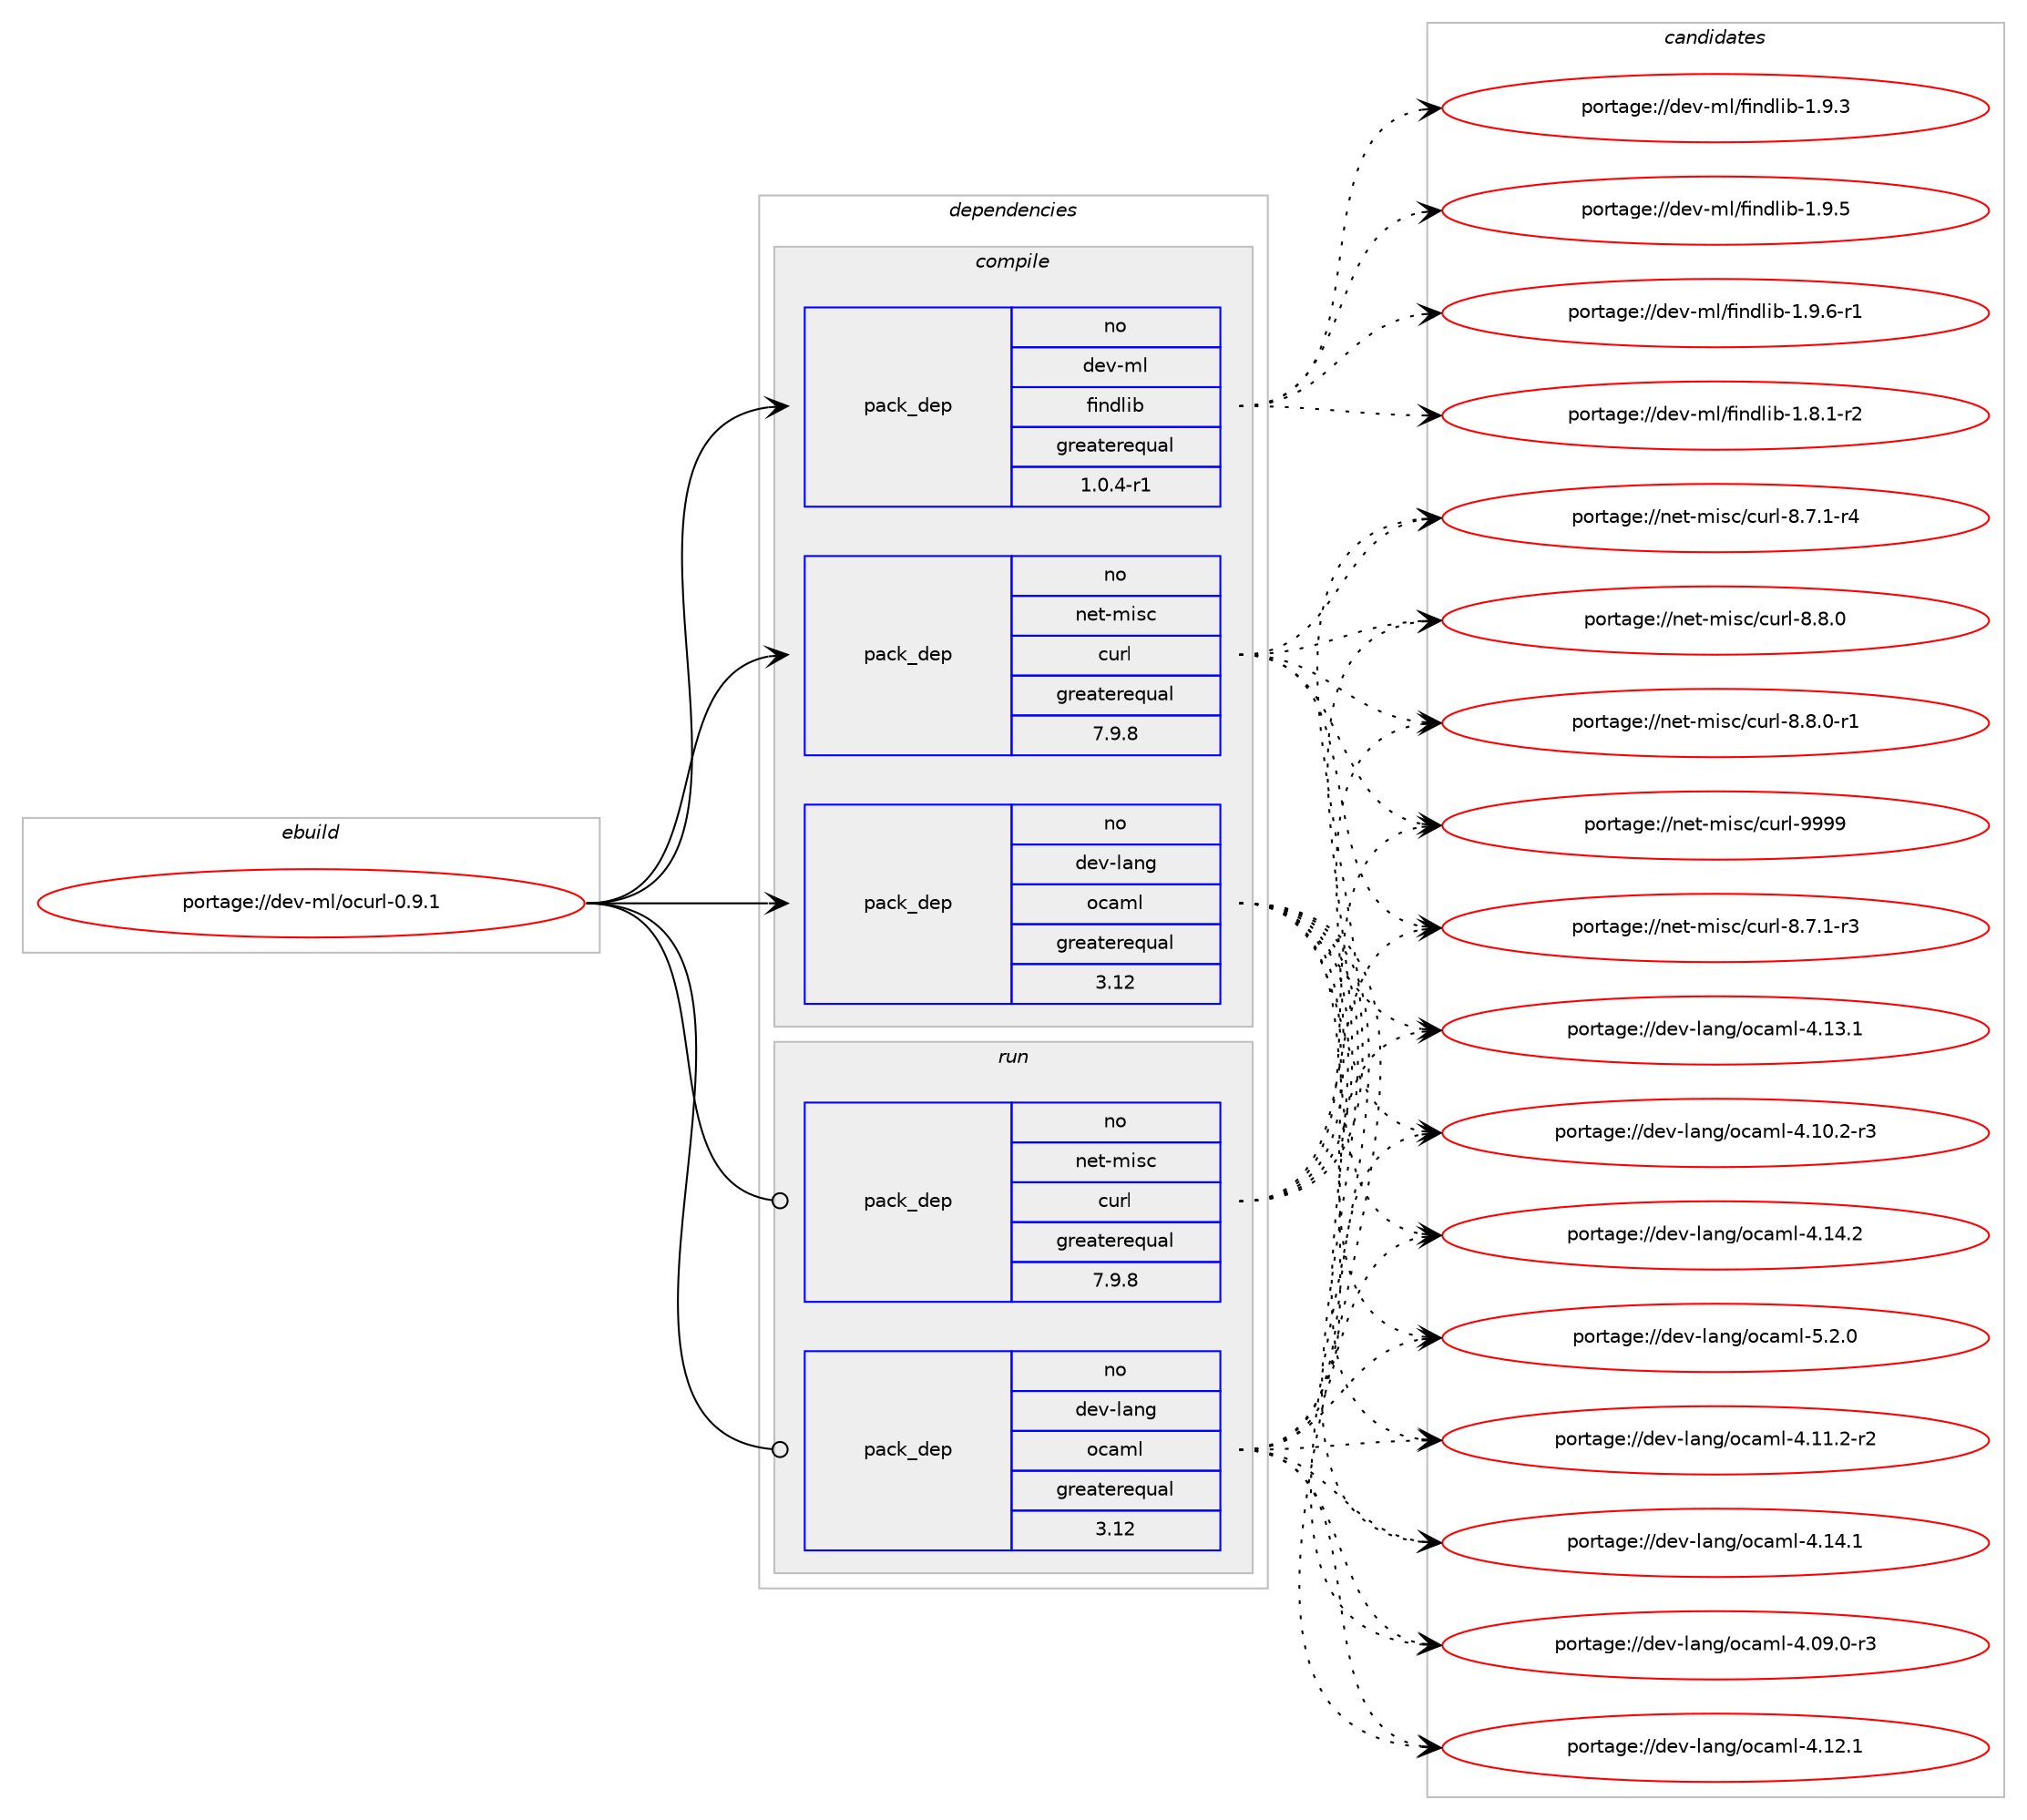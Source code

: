 digraph prolog {

# *************
# Graph options
# *************

newrank=true;
concentrate=true;
compound=true;
graph [rankdir=LR,fontname=Helvetica,fontsize=10,ranksep=1.5];#, ranksep=2.5, nodesep=0.2];
edge  [arrowhead=vee];
node  [fontname=Helvetica,fontsize=10];

# **********
# The ebuild
# **********

subgraph cluster_leftcol {
color=gray;
rank=same;
label=<<i>ebuild</i>>;
id [label="portage://dev-ml/ocurl-0.9.1", color=red, width=4, href="../dev-ml/ocurl-0.9.1.svg"];
}

# ****************
# The dependencies
# ****************

subgraph cluster_midcol {
color=gray;
label=<<i>dependencies</i>>;
subgraph cluster_compile {
fillcolor="#eeeeee";
style=filled;
label=<<i>compile</i>>;
subgraph pack31036 {
dependency61057 [label=<<TABLE BORDER="0" CELLBORDER="1" CELLSPACING="0" CELLPADDING="4" WIDTH="220"><TR><TD ROWSPAN="6" CELLPADDING="30">pack_dep</TD></TR><TR><TD WIDTH="110">no</TD></TR><TR><TD>dev-lang</TD></TR><TR><TD>ocaml</TD></TR><TR><TD>greaterequal</TD></TR><TR><TD>3.12</TD></TR></TABLE>>, shape=none, color=blue];
}
id:e -> dependency61057:w [weight=20,style="solid",arrowhead="vee"];
# *** BEGIN UNKNOWN DEPENDENCY TYPE (TODO) ***
# id -> package_dependency(portage://dev-ml/ocurl-0.9.1,install,no,dev-ml,camlp4,none,[,,],any_same_slot,[])
# *** END UNKNOWN DEPENDENCY TYPE (TODO) ***

subgraph pack31037 {
dependency61058 [label=<<TABLE BORDER="0" CELLBORDER="1" CELLSPACING="0" CELLPADDING="4" WIDTH="220"><TR><TD ROWSPAN="6" CELLPADDING="30">pack_dep</TD></TR><TR><TD WIDTH="110">no</TD></TR><TR><TD>dev-ml</TD></TR><TR><TD>findlib</TD></TR><TR><TD>greaterequal</TD></TR><TR><TD>1.0.4-r1</TD></TR></TABLE>>, shape=none, color=blue];
}
id:e -> dependency61058:w [weight=20,style="solid",arrowhead="vee"];
# *** BEGIN UNKNOWN DEPENDENCY TYPE (TODO) ***
# id -> package_dependency(portage://dev-ml/ocurl-0.9.1,install,no,dev-ml,lwt,none,[,,],any_same_slot,[])
# *** END UNKNOWN DEPENDENCY TYPE (TODO) ***

subgraph pack31038 {
dependency61059 [label=<<TABLE BORDER="0" CELLBORDER="1" CELLSPACING="0" CELLPADDING="4" WIDTH="220"><TR><TD ROWSPAN="6" CELLPADDING="30">pack_dep</TD></TR><TR><TD WIDTH="110">no</TD></TR><TR><TD>net-misc</TD></TR><TR><TD>curl</TD></TR><TR><TD>greaterequal</TD></TR><TR><TD>7.9.8</TD></TR></TABLE>>, shape=none, color=blue];
}
id:e -> dependency61059:w [weight=20,style="solid",arrowhead="vee"];
}
subgraph cluster_compileandrun {
fillcolor="#eeeeee";
style=filled;
label=<<i>compile and run</i>>;
}
subgraph cluster_run {
fillcolor="#eeeeee";
style=filled;
label=<<i>run</i>>;
subgraph pack31039 {
dependency61060 [label=<<TABLE BORDER="0" CELLBORDER="1" CELLSPACING="0" CELLPADDING="4" WIDTH="220"><TR><TD ROWSPAN="6" CELLPADDING="30">pack_dep</TD></TR><TR><TD WIDTH="110">no</TD></TR><TR><TD>dev-lang</TD></TR><TR><TD>ocaml</TD></TR><TR><TD>greaterequal</TD></TR><TR><TD>3.12</TD></TR></TABLE>>, shape=none, color=blue];
}
id:e -> dependency61060:w [weight=20,style="solid",arrowhead="odot"];
# *** BEGIN UNKNOWN DEPENDENCY TYPE (TODO) ***
# id -> package_dependency(portage://dev-ml/ocurl-0.9.1,run,no,dev-lang,ocaml,none,[,,],any_same_slot,[use(optenable(ocamlopt),none)])
# *** END UNKNOWN DEPENDENCY TYPE (TODO) ***

# *** BEGIN UNKNOWN DEPENDENCY TYPE (TODO) ***
# id -> package_dependency(portage://dev-ml/ocurl-0.9.1,run,no,dev-ml,camlp4,none,[,,],any_same_slot,[])
# *** END UNKNOWN DEPENDENCY TYPE (TODO) ***

# *** BEGIN UNKNOWN DEPENDENCY TYPE (TODO) ***
# id -> package_dependency(portage://dev-ml/ocurl-0.9.1,run,no,dev-ml,lwt,none,[,,],any_same_slot,[])
# *** END UNKNOWN DEPENDENCY TYPE (TODO) ***

subgraph pack31040 {
dependency61061 [label=<<TABLE BORDER="0" CELLBORDER="1" CELLSPACING="0" CELLPADDING="4" WIDTH="220"><TR><TD ROWSPAN="6" CELLPADDING="30">pack_dep</TD></TR><TR><TD WIDTH="110">no</TD></TR><TR><TD>net-misc</TD></TR><TR><TD>curl</TD></TR><TR><TD>greaterequal</TD></TR><TR><TD>7.9.8</TD></TR></TABLE>>, shape=none, color=blue];
}
id:e -> dependency61061:w [weight=20,style="solid",arrowhead="odot"];
}
}

# **************
# The candidates
# **************

subgraph cluster_choices {
rank=same;
color=gray;
label=<<i>candidates</i>>;

subgraph choice31036 {
color=black;
nodesep=1;
choice1001011184510897110103471119997109108455246485746484511451 [label="portage://dev-lang/ocaml-4.09.0-r3", color=red, width=4,href="../dev-lang/ocaml-4.09.0-r3.svg"];
choice1001011184510897110103471119997109108455246494846504511451 [label="portage://dev-lang/ocaml-4.10.2-r3", color=red, width=4,href="../dev-lang/ocaml-4.10.2-r3.svg"];
choice1001011184510897110103471119997109108455246494946504511450 [label="portage://dev-lang/ocaml-4.11.2-r2", color=red, width=4,href="../dev-lang/ocaml-4.11.2-r2.svg"];
choice100101118451089711010347111999710910845524649504649 [label="portage://dev-lang/ocaml-4.12.1", color=red, width=4,href="../dev-lang/ocaml-4.12.1.svg"];
choice100101118451089711010347111999710910845524649514649 [label="portage://dev-lang/ocaml-4.13.1", color=red, width=4,href="../dev-lang/ocaml-4.13.1.svg"];
choice100101118451089711010347111999710910845524649524649 [label="portage://dev-lang/ocaml-4.14.1", color=red, width=4,href="../dev-lang/ocaml-4.14.1.svg"];
choice100101118451089711010347111999710910845524649524650 [label="portage://dev-lang/ocaml-4.14.2", color=red, width=4,href="../dev-lang/ocaml-4.14.2.svg"];
choice1001011184510897110103471119997109108455346504648 [label="portage://dev-lang/ocaml-5.2.0", color=red, width=4,href="../dev-lang/ocaml-5.2.0.svg"];
dependency61057:e -> choice1001011184510897110103471119997109108455246485746484511451:w [style=dotted,weight="100"];
dependency61057:e -> choice1001011184510897110103471119997109108455246494846504511451:w [style=dotted,weight="100"];
dependency61057:e -> choice1001011184510897110103471119997109108455246494946504511450:w [style=dotted,weight="100"];
dependency61057:e -> choice100101118451089711010347111999710910845524649504649:w [style=dotted,weight="100"];
dependency61057:e -> choice100101118451089711010347111999710910845524649514649:w [style=dotted,weight="100"];
dependency61057:e -> choice100101118451089711010347111999710910845524649524649:w [style=dotted,weight="100"];
dependency61057:e -> choice100101118451089711010347111999710910845524649524650:w [style=dotted,weight="100"];
dependency61057:e -> choice1001011184510897110103471119997109108455346504648:w [style=dotted,weight="100"];
}
subgraph choice31037 {
color=black;
nodesep=1;
choice1001011184510910847102105110100108105984549465646494511450 [label="portage://dev-ml/findlib-1.8.1-r2", color=red, width=4,href="../dev-ml/findlib-1.8.1-r2.svg"];
choice100101118451091084710210511010010810598454946574651 [label="portage://dev-ml/findlib-1.9.3", color=red, width=4,href="../dev-ml/findlib-1.9.3.svg"];
choice100101118451091084710210511010010810598454946574653 [label="portage://dev-ml/findlib-1.9.5", color=red, width=4,href="../dev-ml/findlib-1.9.5.svg"];
choice1001011184510910847102105110100108105984549465746544511449 [label="portage://dev-ml/findlib-1.9.6-r1", color=red, width=4,href="../dev-ml/findlib-1.9.6-r1.svg"];
dependency61058:e -> choice1001011184510910847102105110100108105984549465646494511450:w [style=dotted,weight="100"];
dependency61058:e -> choice100101118451091084710210511010010810598454946574651:w [style=dotted,weight="100"];
dependency61058:e -> choice100101118451091084710210511010010810598454946574653:w [style=dotted,weight="100"];
dependency61058:e -> choice1001011184510910847102105110100108105984549465746544511449:w [style=dotted,weight="100"];
}
subgraph choice31038 {
color=black;
nodesep=1;
choice110101116451091051159947991171141084556465546494511451 [label="portage://net-misc/curl-8.7.1-r3", color=red, width=4,href="../net-misc/curl-8.7.1-r3.svg"];
choice110101116451091051159947991171141084556465546494511452 [label="portage://net-misc/curl-8.7.1-r4", color=red, width=4,href="../net-misc/curl-8.7.1-r4.svg"];
choice11010111645109105115994799117114108455646564648 [label="portage://net-misc/curl-8.8.0", color=red, width=4,href="../net-misc/curl-8.8.0.svg"];
choice110101116451091051159947991171141084556465646484511449 [label="portage://net-misc/curl-8.8.0-r1", color=red, width=4,href="../net-misc/curl-8.8.0-r1.svg"];
choice110101116451091051159947991171141084557575757 [label="portage://net-misc/curl-9999", color=red, width=4,href="../net-misc/curl-9999.svg"];
dependency61059:e -> choice110101116451091051159947991171141084556465546494511451:w [style=dotted,weight="100"];
dependency61059:e -> choice110101116451091051159947991171141084556465546494511452:w [style=dotted,weight="100"];
dependency61059:e -> choice11010111645109105115994799117114108455646564648:w [style=dotted,weight="100"];
dependency61059:e -> choice110101116451091051159947991171141084556465646484511449:w [style=dotted,weight="100"];
dependency61059:e -> choice110101116451091051159947991171141084557575757:w [style=dotted,weight="100"];
}
subgraph choice31039 {
color=black;
nodesep=1;
choice1001011184510897110103471119997109108455246485746484511451 [label="portage://dev-lang/ocaml-4.09.0-r3", color=red, width=4,href="../dev-lang/ocaml-4.09.0-r3.svg"];
choice1001011184510897110103471119997109108455246494846504511451 [label="portage://dev-lang/ocaml-4.10.2-r3", color=red, width=4,href="../dev-lang/ocaml-4.10.2-r3.svg"];
choice1001011184510897110103471119997109108455246494946504511450 [label="portage://dev-lang/ocaml-4.11.2-r2", color=red, width=4,href="../dev-lang/ocaml-4.11.2-r2.svg"];
choice100101118451089711010347111999710910845524649504649 [label="portage://dev-lang/ocaml-4.12.1", color=red, width=4,href="../dev-lang/ocaml-4.12.1.svg"];
choice100101118451089711010347111999710910845524649514649 [label="portage://dev-lang/ocaml-4.13.1", color=red, width=4,href="../dev-lang/ocaml-4.13.1.svg"];
choice100101118451089711010347111999710910845524649524649 [label="portage://dev-lang/ocaml-4.14.1", color=red, width=4,href="../dev-lang/ocaml-4.14.1.svg"];
choice100101118451089711010347111999710910845524649524650 [label="portage://dev-lang/ocaml-4.14.2", color=red, width=4,href="../dev-lang/ocaml-4.14.2.svg"];
choice1001011184510897110103471119997109108455346504648 [label="portage://dev-lang/ocaml-5.2.0", color=red, width=4,href="../dev-lang/ocaml-5.2.0.svg"];
dependency61060:e -> choice1001011184510897110103471119997109108455246485746484511451:w [style=dotted,weight="100"];
dependency61060:e -> choice1001011184510897110103471119997109108455246494846504511451:w [style=dotted,weight="100"];
dependency61060:e -> choice1001011184510897110103471119997109108455246494946504511450:w [style=dotted,weight="100"];
dependency61060:e -> choice100101118451089711010347111999710910845524649504649:w [style=dotted,weight="100"];
dependency61060:e -> choice100101118451089711010347111999710910845524649514649:w [style=dotted,weight="100"];
dependency61060:e -> choice100101118451089711010347111999710910845524649524649:w [style=dotted,weight="100"];
dependency61060:e -> choice100101118451089711010347111999710910845524649524650:w [style=dotted,weight="100"];
dependency61060:e -> choice1001011184510897110103471119997109108455346504648:w [style=dotted,weight="100"];
}
subgraph choice31040 {
color=black;
nodesep=1;
choice110101116451091051159947991171141084556465546494511451 [label="portage://net-misc/curl-8.7.1-r3", color=red, width=4,href="../net-misc/curl-8.7.1-r3.svg"];
choice110101116451091051159947991171141084556465546494511452 [label="portage://net-misc/curl-8.7.1-r4", color=red, width=4,href="../net-misc/curl-8.7.1-r4.svg"];
choice11010111645109105115994799117114108455646564648 [label="portage://net-misc/curl-8.8.0", color=red, width=4,href="../net-misc/curl-8.8.0.svg"];
choice110101116451091051159947991171141084556465646484511449 [label="portage://net-misc/curl-8.8.0-r1", color=red, width=4,href="../net-misc/curl-8.8.0-r1.svg"];
choice110101116451091051159947991171141084557575757 [label="portage://net-misc/curl-9999", color=red, width=4,href="../net-misc/curl-9999.svg"];
dependency61061:e -> choice110101116451091051159947991171141084556465546494511451:w [style=dotted,weight="100"];
dependency61061:e -> choice110101116451091051159947991171141084556465546494511452:w [style=dotted,weight="100"];
dependency61061:e -> choice11010111645109105115994799117114108455646564648:w [style=dotted,weight="100"];
dependency61061:e -> choice110101116451091051159947991171141084556465646484511449:w [style=dotted,weight="100"];
dependency61061:e -> choice110101116451091051159947991171141084557575757:w [style=dotted,weight="100"];
}
}

}
